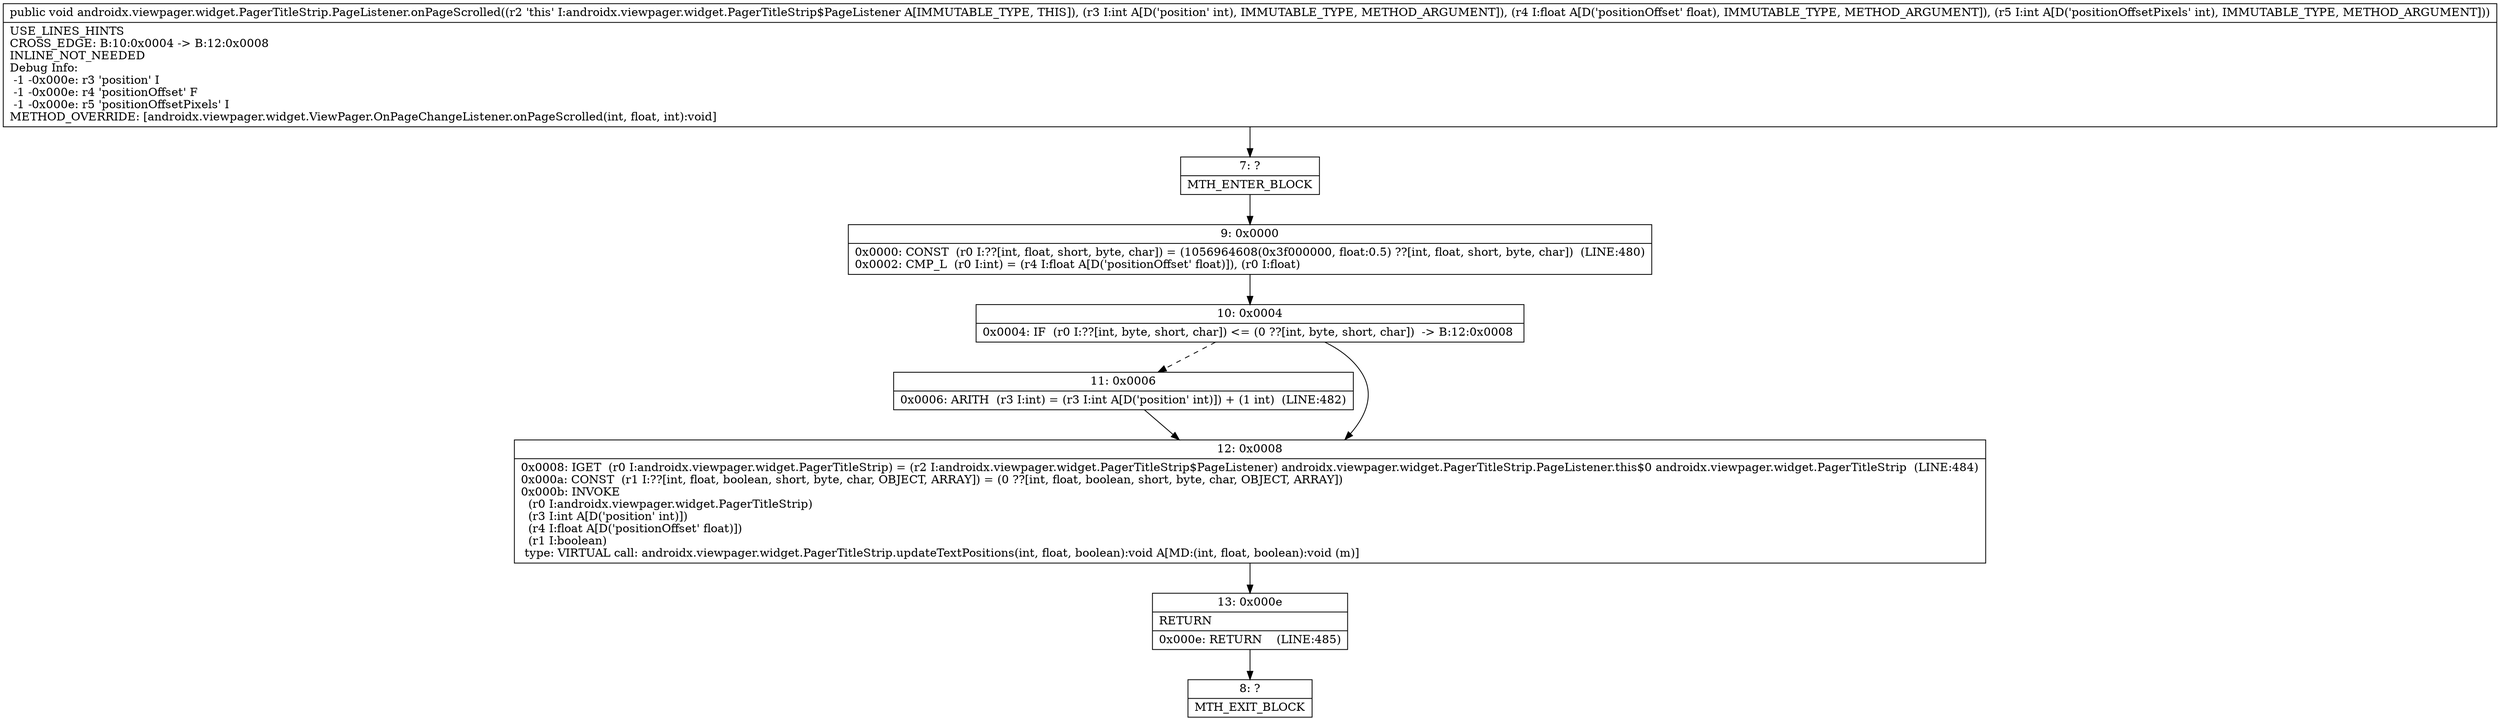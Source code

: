digraph "CFG forandroidx.viewpager.widget.PagerTitleStrip.PageListener.onPageScrolled(IFI)V" {
Node_7 [shape=record,label="{7\:\ ?|MTH_ENTER_BLOCK\l}"];
Node_9 [shape=record,label="{9\:\ 0x0000|0x0000: CONST  (r0 I:??[int, float, short, byte, char]) = (1056964608(0x3f000000, float:0.5) ??[int, float, short, byte, char])  (LINE:480)\l0x0002: CMP_L  (r0 I:int) = (r4 I:float A[D('positionOffset' float)]), (r0 I:float) \l}"];
Node_10 [shape=record,label="{10\:\ 0x0004|0x0004: IF  (r0 I:??[int, byte, short, char]) \<= (0 ??[int, byte, short, char])  \-\> B:12:0x0008 \l}"];
Node_11 [shape=record,label="{11\:\ 0x0006|0x0006: ARITH  (r3 I:int) = (r3 I:int A[D('position' int)]) + (1 int)  (LINE:482)\l}"];
Node_12 [shape=record,label="{12\:\ 0x0008|0x0008: IGET  (r0 I:androidx.viewpager.widget.PagerTitleStrip) = (r2 I:androidx.viewpager.widget.PagerTitleStrip$PageListener) androidx.viewpager.widget.PagerTitleStrip.PageListener.this$0 androidx.viewpager.widget.PagerTitleStrip  (LINE:484)\l0x000a: CONST  (r1 I:??[int, float, boolean, short, byte, char, OBJECT, ARRAY]) = (0 ??[int, float, boolean, short, byte, char, OBJECT, ARRAY]) \l0x000b: INVOKE  \l  (r0 I:androidx.viewpager.widget.PagerTitleStrip)\l  (r3 I:int A[D('position' int)])\l  (r4 I:float A[D('positionOffset' float)])\l  (r1 I:boolean)\l type: VIRTUAL call: androidx.viewpager.widget.PagerTitleStrip.updateTextPositions(int, float, boolean):void A[MD:(int, float, boolean):void (m)]\l}"];
Node_13 [shape=record,label="{13\:\ 0x000e|RETURN\l|0x000e: RETURN    (LINE:485)\l}"];
Node_8 [shape=record,label="{8\:\ ?|MTH_EXIT_BLOCK\l}"];
MethodNode[shape=record,label="{public void androidx.viewpager.widget.PagerTitleStrip.PageListener.onPageScrolled((r2 'this' I:androidx.viewpager.widget.PagerTitleStrip$PageListener A[IMMUTABLE_TYPE, THIS]), (r3 I:int A[D('position' int), IMMUTABLE_TYPE, METHOD_ARGUMENT]), (r4 I:float A[D('positionOffset' float), IMMUTABLE_TYPE, METHOD_ARGUMENT]), (r5 I:int A[D('positionOffsetPixels' int), IMMUTABLE_TYPE, METHOD_ARGUMENT]))  | USE_LINES_HINTS\lCROSS_EDGE: B:10:0x0004 \-\> B:12:0x0008\lINLINE_NOT_NEEDED\lDebug Info:\l  \-1 \-0x000e: r3 'position' I\l  \-1 \-0x000e: r4 'positionOffset' F\l  \-1 \-0x000e: r5 'positionOffsetPixels' I\lMETHOD_OVERRIDE: [androidx.viewpager.widget.ViewPager.OnPageChangeListener.onPageScrolled(int, float, int):void]\l}"];
MethodNode -> Node_7;Node_7 -> Node_9;
Node_9 -> Node_10;
Node_10 -> Node_11[style=dashed];
Node_10 -> Node_12;
Node_11 -> Node_12;
Node_12 -> Node_13;
Node_13 -> Node_8;
}


